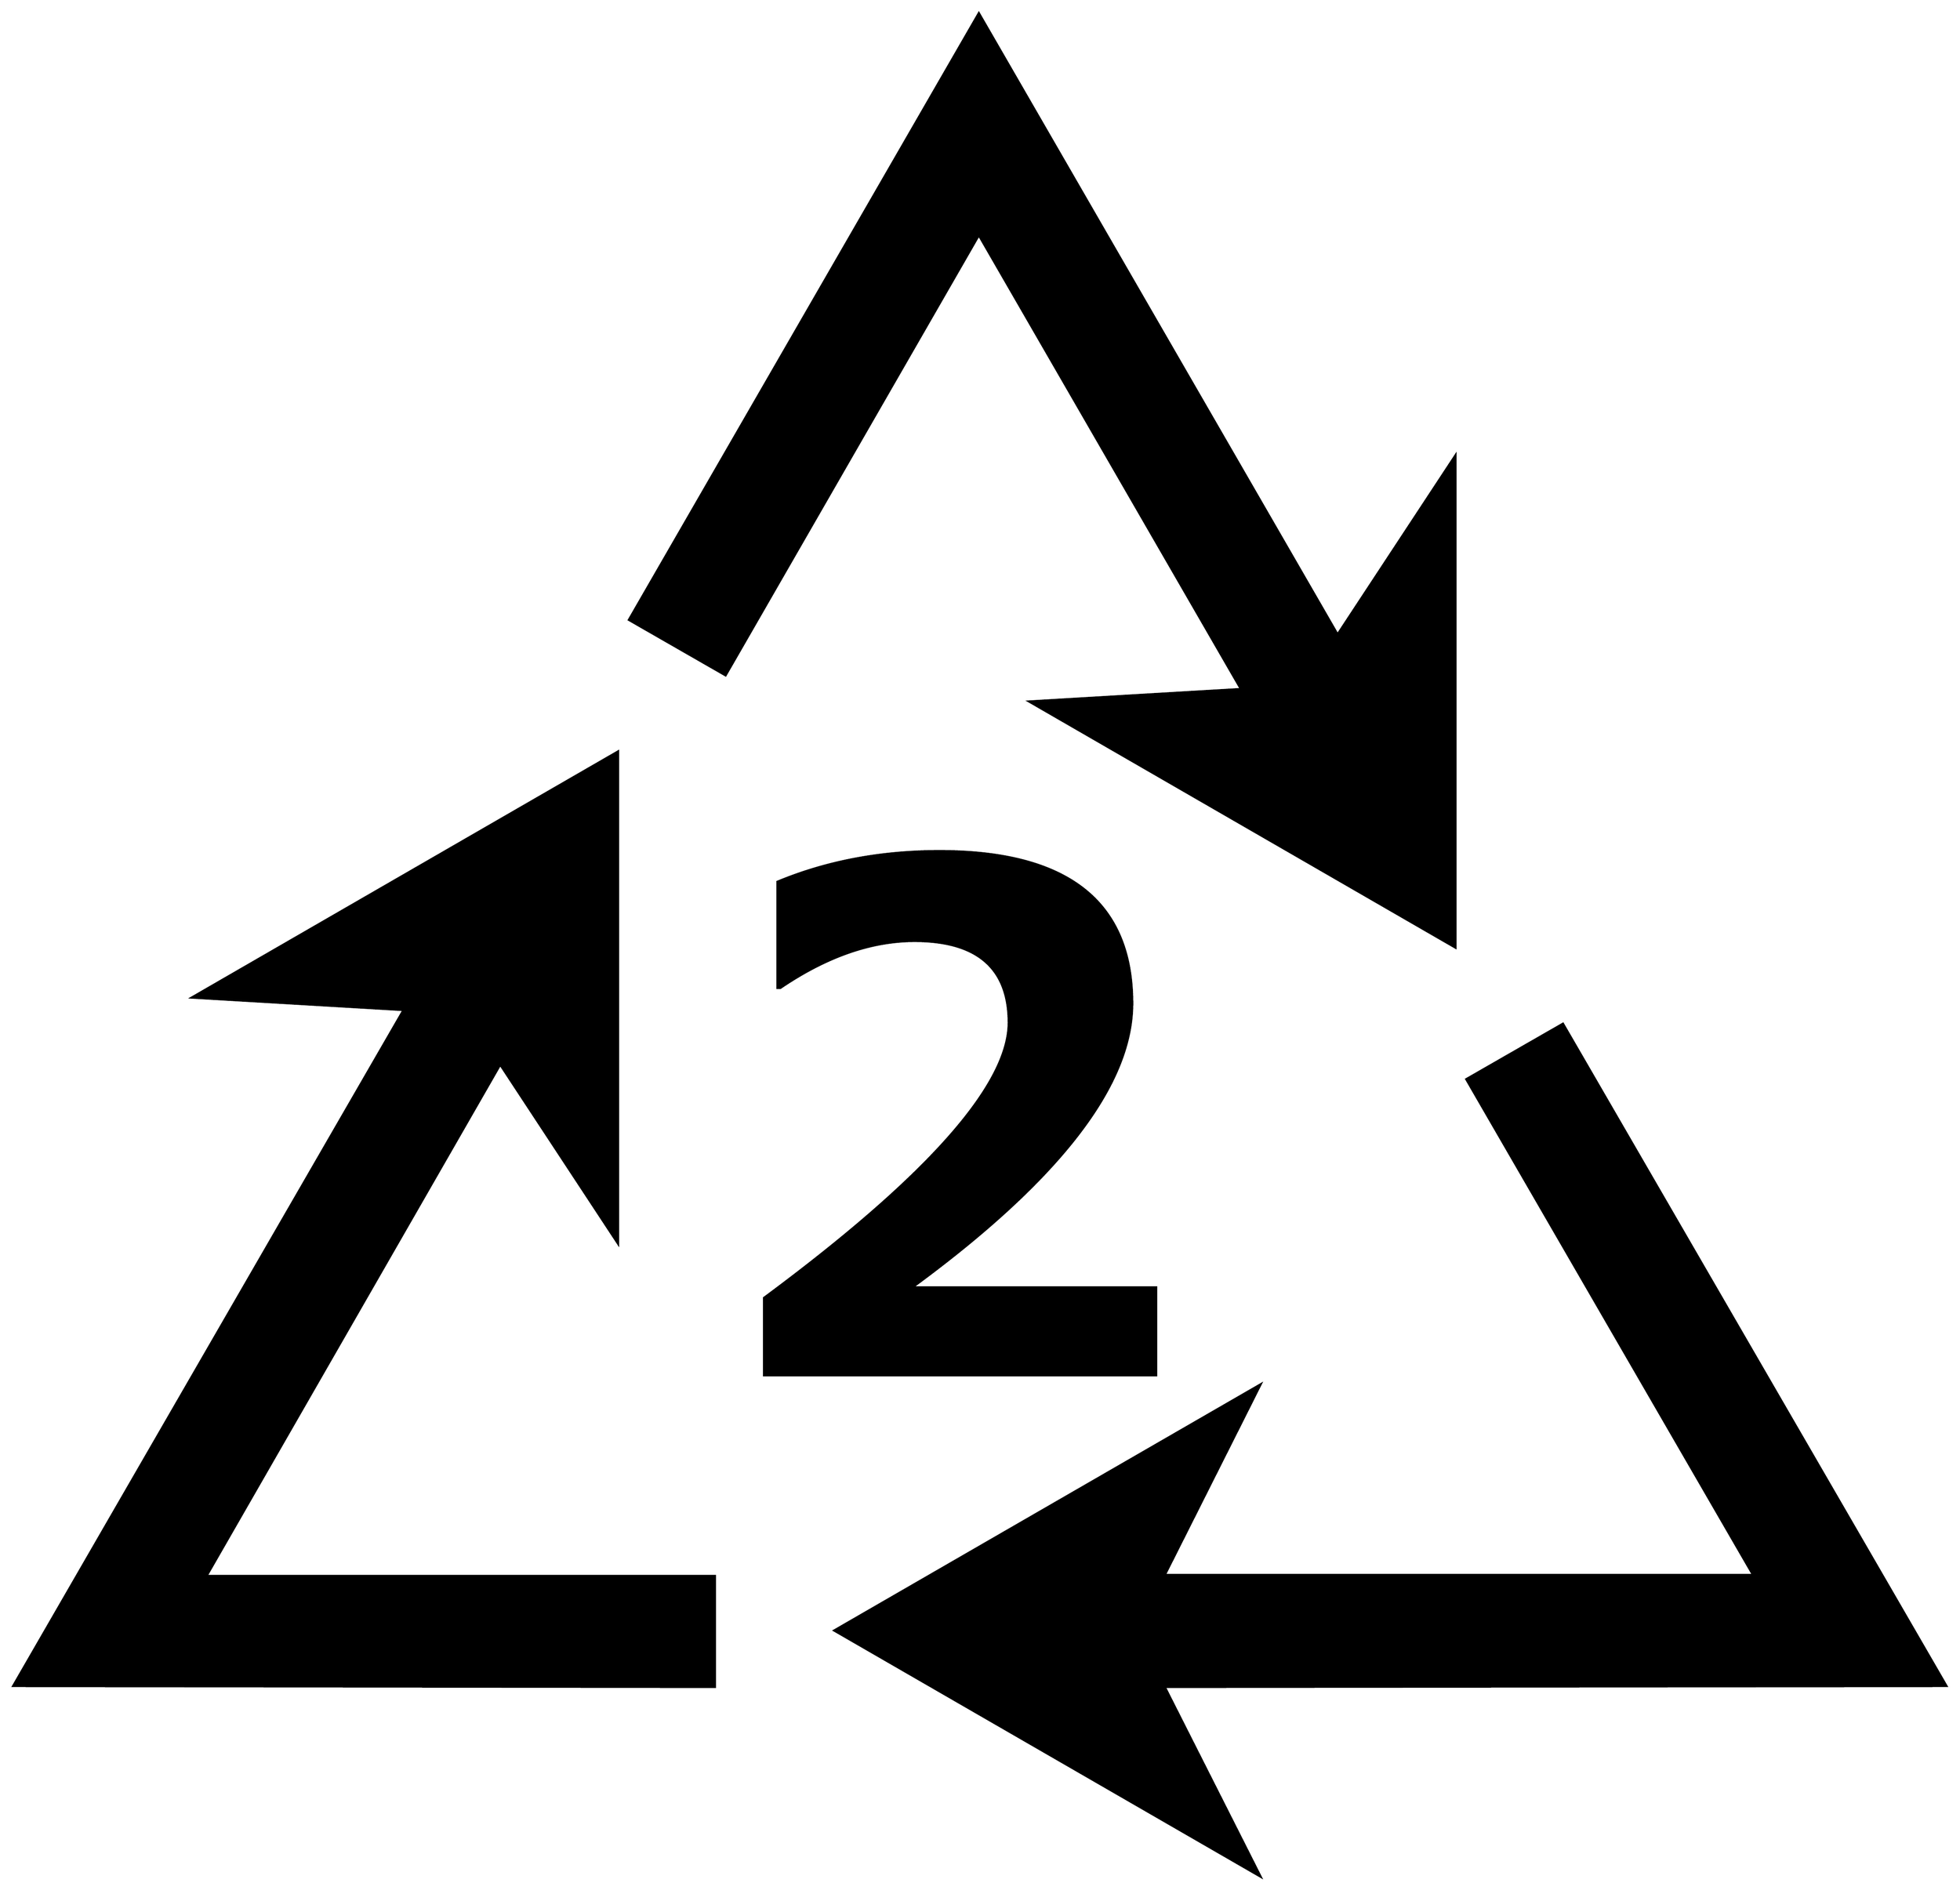 


\begin{tikzpicture}[y=0.80pt, x=0.80pt, yscale=-1.0, xscale=1.0, inner sep=0pt, outer sep=0pt]
\begin{scope}[shift={(100.0,1696.0)},nonzero rule]
  \path[draw=.,fill=.,line width=1.600pt] (1520.0,-569.0) --
    (1075.0,-826.0) -- (1296.0,-839.0) -- (1023.0,-1312.0) --
    (759.0,-853.0) -- (658.0,-911.0) -- (1023.0,-1544.0) --
    (1397.0,-896.0) -- (1520.0,-1083.0) -- (1520.0,-569.0) --
    cycle(2032.0,201.0) -- (1217.0,202.0) -- (1317.0,400.0) --
    (872.0,143.0) -- (1317.0,-114.0) -- (1217.0,85.0) --
    (1830.0,85.0) -- (1531.0,-432.0) -- (1632.0,-490.0) --
    (2032.0,201.0) -- cycle(1208.0,-123.0) -- (799.0,-123.0) --
    (799.0,-204.0) .. controls (969.0,-330.0) and
    (1054.0,-425.667) .. (1054.0,-491.0) .. controls
    (1054.0,-547.667) and (1021.333,-576.0) .. (956.0,-576.0) ..
    controls (910.667,-576.0) and (864.0,-559.667) .. (816.0,-527.0)
    -- (813.0,-527.0) -- (813.0,-638.0) .. controls
    (864.333,-659.333) and (920.667,-670.0) .. (982.0,-670.0) ..
    controls (1116.0,-670.0) and (1183.0,-617.0) ..
    (1183.0,-511.0) .. controls (1183.0,-425.667) and
    (1106.667,-327.0) .. (954.0,-215.0) -- (1208.0,-215.0) --
    (1208.0,-123.0) -- cycle(748.0,202.0) -- (16.0,201.0) --
    (423.0,-504.0) -- (202.0,-517.0) -- (647.0,-774.0) --
    (647.0,-260.0) -- (524.0,-447.0) -- (218.0,86.0) --
    (748.0,86.0) -- (748.0,202.0) -- cycle;
\end{scope}

\end{tikzpicture}

